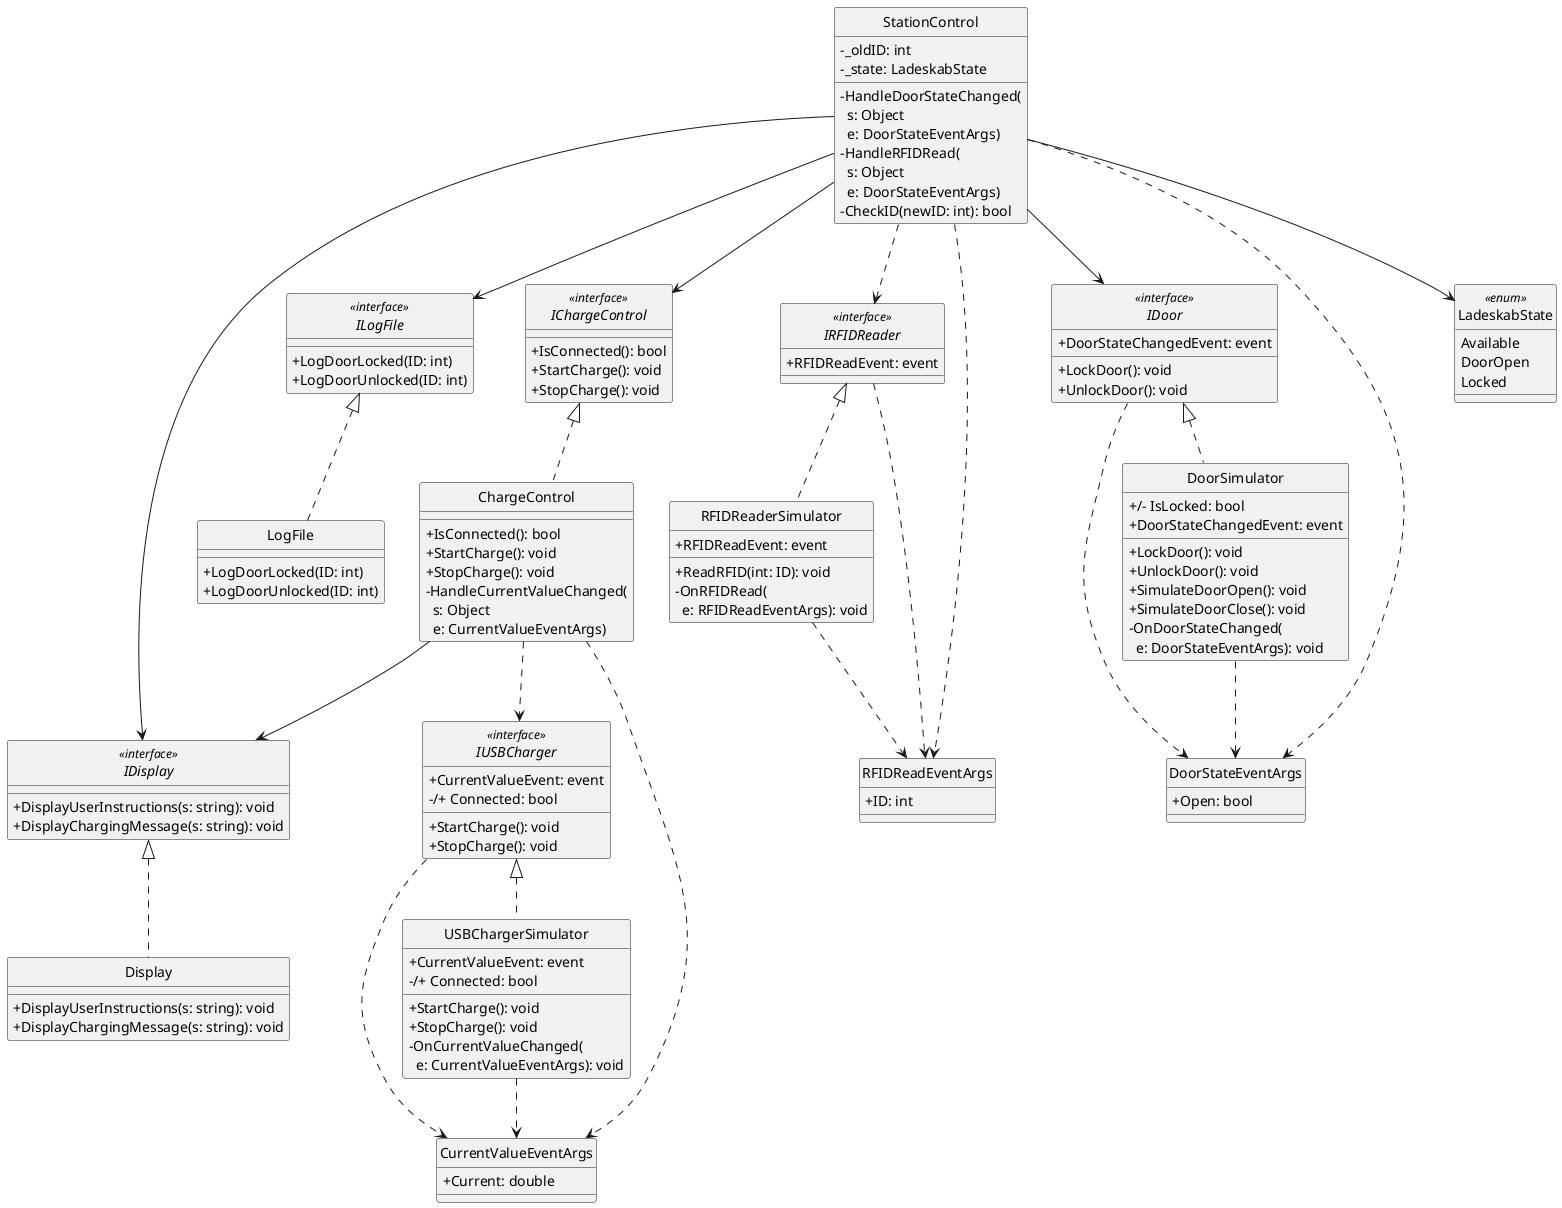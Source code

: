 @startuml
hide circle
skinparam classAttributeIconSize 0

interface IDoor <<interface>> {
    + DoorStateChangedEvent: event
    + LockDoor(): void
    + UnlockDoor(): void
}

class DoorSimulator {
    +/- IsLocked: bool
    + DoorStateChangedEvent: event
    + LockDoor(): void
    + UnlockDoor(): void
    + SimulateDoorOpen(): void
    + SimulateDoorClose(): void
    - OnDoorStateChanged(\n  e: DoorStateEventArgs): void
}

class DoorStateEventArgs {
    + Open: bool
}

interface IRFIDReader <<interface>>{
    + RFIDReadEvent: event
}

class RFIDReaderSimulator {
    + RFIDReadEvent: event
    + ReadRFID(int: ID): void
    - OnRFIDRead(\n  e: RFIDReadEventArgs): void
}

class RFIDReadEventArgs {
    + ID: int
}

class StationControl {
    - _oldID: int
    - _state: LadeskabState
    - HandleDoorStateChanged(\n  s: Object\n  e: DoorStateEventArgs)
    - HandleRFIDRead(\n  s: Object\n  e: DoorStateEventArgs)
    - CheckID(newID: int): bool
}

enum LadeskabState <<enum>>{
    Available
    DoorOpen
    Locked
}

interface IUSBCharger <<interface>>{
    + CurrentValueEvent: event
    + StartCharge(): void
    + StopCharge(): void
    -/+ Connected: bool
}

class CurrentValueEventArgs {
    + Current: double
}


class USBChargerSimulator {
    + CurrentValueEvent: event
    + StartCharge(): void
    + StopCharge(): void
    - OnCurrentValueChanged(\n  e: CurrentValueEventArgs): void
    -/+ Connected: bool
}

interface IChargeControl <<interface>>{
    + IsConnected(): bool
    + StartCharge(): void
    + StopCharge(): void
}

class ChargeControl {
    + IsConnected(): bool
    + StartCharge(): void
    + StopCharge(): void
    - HandleCurrentValueChanged(\n  s: Object\n  e: CurrentValueEventArgs)
}

interface IDisplay <<interface>>{
    + DisplayUserInstructions(s: string): void
    + DisplayChargingMessage(s: string): void
}

class Display {
    + DisplayUserInstructions(s: string): void
    + DisplayChargingMessage(s: string): void
}

interface ILogFile <<interface>>{
    + LogDoorLocked(ID: int)
    + LogDoorUnlocked(ID: int)
}

class LogFile {
    + LogDoorLocked(ID: int)
    + LogDoorUnlocked(ID: int)
}


DoorSimulator .up.|> IDoor
StationControl --> IDoor
RFIDReaderSimulator .up.|> IRFIDReader
RFIDReaderSimulator ..> RFIDReadEventArgs
IRFIDReader ..> RFIDReadEventArgs
StationControl ..> IRFIDReader
USBChargerSimulator .up.|> IUSBCharger
USBChargerSimulator ..> CurrentValueEventArgs
IUSBCharger ..> CurrentValueEventArgs
ChargeControl ..> IUSBCharger
StationControl --> IChargeControl
ChargeControl .up.|> IChargeControl
LogFile .up.|> ILogFile
StationControl --> ILogFile
Display .up.|> IDisplay
StationControl --> IDisplay
ChargeControl --> IDisplay 
StationControl --> LadeskabState
StationControl ..> RFIDReadEventArgs
StationControl ..> DoorStateEventArgs
IDoor ..> DoorStateEventArgs
DoorSimulator ..> DoorStateEventArgs 
ChargeControl ..> CurrentValueEventArgs
@enduml